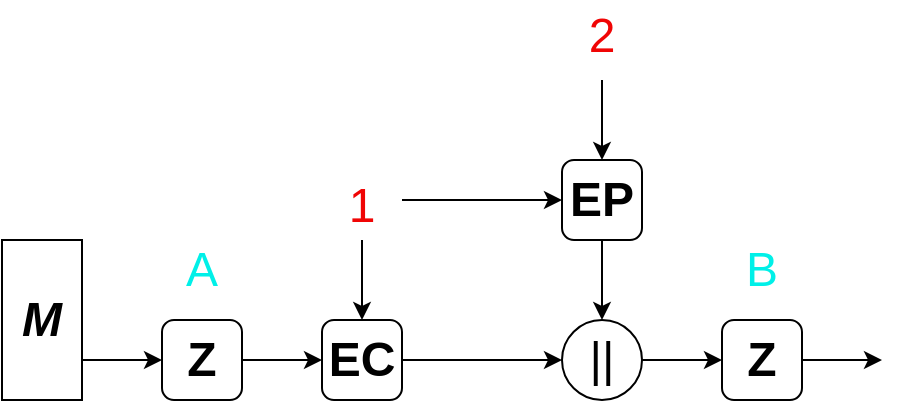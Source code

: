 <mxfile version="16.5.6" type="device"><diagram id="6rJp6Y7HxmsPbHZ5iD1P" name="Page-1"><mxGraphModel dx="1418" dy="786" grid="1" gridSize="10" guides="1" tooltips="1" connect="1" arrows="1" fold="1" page="1" pageScale="1" pageWidth="827" pageHeight="1169" math="0" shadow="0"><root><mxCell id="0"/><mxCell id="1" parent="0"/><mxCell id="Co1LelEVzLdwh8RE53qo-1" value="&lt;font style=&quot;font-size: 24px&quot;&gt;&lt;i&gt;M&lt;/i&gt;&lt;/font&gt;" style="rounded=0;whiteSpace=wrap;html=1;fontStyle=1" vertex="1" parent="1"><mxGeometry x="120" y="160" width="40" height="80" as="geometry"/></mxCell><mxCell id="Co1LelEVzLdwh8RE53qo-3" value="&lt;b&gt;Z&lt;/b&gt;" style="rounded=1;whiteSpace=wrap;html=1;fontSize=24;" vertex="1" parent="1"><mxGeometry x="200" y="200" width="40" height="40" as="geometry"/></mxCell><mxCell id="Co1LelEVzLdwh8RE53qo-4" value="A" style="text;html=1;strokeColor=none;fillColor=none;align=center;verticalAlign=middle;whiteSpace=wrap;rounded=0;fontSize=24;fontColor=#00F0E8;" vertex="1" parent="1"><mxGeometry x="200" y="160" width="40" height="30" as="geometry"/></mxCell><mxCell id="Co1LelEVzLdwh8RE53qo-5" value="&lt;b&gt;EC&lt;/b&gt;" style="rounded=1;whiteSpace=wrap;html=1;fontSize=24;" vertex="1" parent="1"><mxGeometry x="280" y="200" width="40" height="40" as="geometry"/></mxCell><mxCell id="Co1LelEVzLdwh8RE53qo-6" value="&lt;b&gt;EP&lt;/b&gt;" style="rounded=1;whiteSpace=wrap;html=1;fontSize=24;" vertex="1" parent="1"><mxGeometry x="400" y="120" width="40" height="40" as="geometry"/></mxCell><mxCell id="Co1LelEVzLdwh8RE53qo-7" value="||" style="ellipse;whiteSpace=wrap;html=1;aspect=fixed;fontSize=24;fontColor=default;" vertex="1" parent="1"><mxGeometry x="400" y="200" width="40" height="40" as="geometry"/></mxCell><mxCell id="Co1LelEVzLdwh8RE53qo-9" value="&lt;b&gt;Z&lt;/b&gt;" style="rounded=1;whiteSpace=wrap;html=1;fontSize=24;" vertex="1" parent="1"><mxGeometry x="480" y="200" width="40" height="40" as="geometry"/></mxCell><mxCell id="Co1LelEVzLdwh8RE53qo-10" value="B" style="text;html=1;strokeColor=none;fillColor=none;align=center;verticalAlign=middle;whiteSpace=wrap;rounded=0;fontSize=24;fontColor=#00F0E8;" vertex="1" parent="1"><mxGeometry x="480" y="160" width="40" height="30" as="geometry"/></mxCell><mxCell id="Co1LelEVzLdwh8RE53qo-11" value="" style="endArrow=classic;html=1;rounded=0;fontSize=24;fontColor=default;exitX=1;exitY=0.75;exitDx=0;exitDy=0;entryX=0;entryY=0.5;entryDx=0;entryDy=0;" edge="1" parent="1" source="Co1LelEVzLdwh8RE53qo-1" target="Co1LelEVzLdwh8RE53qo-3"><mxGeometry width="50" height="50" relative="1" as="geometry"><mxPoint x="160" y="340" as="sourcePoint"/><mxPoint x="210" y="290" as="targetPoint"/></mxGeometry></mxCell><mxCell id="Co1LelEVzLdwh8RE53qo-12" value="" style="endArrow=classic;html=1;rounded=0;fontSize=24;fontColor=default;entryX=0;entryY=0.5;entryDx=0;entryDy=0;exitX=1;exitY=0.5;exitDx=0;exitDy=0;" edge="1" parent="1" source="Co1LelEVzLdwh8RE53qo-3" target="Co1LelEVzLdwh8RE53qo-5"><mxGeometry width="50" height="50" relative="1" as="geometry"><mxPoint x="260" y="310" as="sourcePoint"/><mxPoint x="310" y="260" as="targetPoint"/></mxGeometry></mxCell><mxCell id="Co1LelEVzLdwh8RE53qo-13" value="" style="endArrow=classic;html=1;rounded=0;fontSize=24;fontColor=default;entryX=0.5;entryY=0;entryDx=0;entryDy=0;" edge="1" parent="1" target="Co1LelEVzLdwh8RE53qo-5"><mxGeometry width="50" height="50" relative="1" as="geometry"><mxPoint x="300" y="160" as="sourcePoint"/><mxPoint x="360" y="40" as="targetPoint"/></mxGeometry></mxCell><mxCell id="Co1LelEVzLdwh8RE53qo-14" value="" style="endArrow=classic;html=1;rounded=0;fontSize=24;fontColor=default;entryX=0;entryY=0.5;entryDx=0;entryDy=0;" edge="1" parent="1" target="Co1LelEVzLdwh8RE53qo-6"><mxGeometry width="50" height="50" relative="1" as="geometry"><mxPoint x="320" y="140" as="sourcePoint"/><mxPoint x="390" y="110" as="targetPoint"/></mxGeometry></mxCell><mxCell id="Co1LelEVzLdwh8RE53qo-15" value="" style="endArrow=classic;html=1;rounded=0;fontSize=24;fontColor=default;entryX=0.5;entryY=0;entryDx=0;entryDy=0;" edge="1" parent="1" target="Co1LelEVzLdwh8RE53qo-6"><mxGeometry width="50" height="50" relative="1" as="geometry"><mxPoint x="420" y="80" as="sourcePoint"/><mxPoint x="450" y="20" as="targetPoint"/></mxGeometry></mxCell><mxCell id="Co1LelEVzLdwh8RE53qo-16" value="" style="endArrow=classic;html=1;rounded=0;fontSize=24;fontColor=default;exitX=0.5;exitY=1;exitDx=0;exitDy=0;entryX=0.5;entryY=0;entryDx=0;entryDy=0;" edge="1" parent="1" source="Co1LelEVzLdwh8RE53qo-6" target="Co1LelEVzLdwh8RE53qo-7"><mxGeometry width="50" height="50" relative="1" as="geometry"><mxPoint x="380" y="330" as="sourcePoint"/><mxPoint x="430" y="280" as="targetPoint"/></mxGeometry></mxCell><mxCell id="Co1LelEVzLdwh8RE53qo-17" value="" style="endArrow=classic;html=1;rounded=0;fontSize=24;fontColor=default;entryX=0;entryY=0.5;entryDx=0;entryDy=0;exitX=1;exitY=0.5;exitDx=0;exitDy=0;" edge="1" parent="1" source="Co1LelEVzLdwh8RE53qo-5" target="Co1LelEVzLdwh8RE53qo-7"><mxGeometry width="50" height="50" relative="1" as="geometry"><mxPoint x="360" y="330" as="sourcePoint"/><mxPoint x="410" y="280" as="targetPoint"/></mxGeometry></mxCell><mxCell id="Co1LelEVzLdwh8RE53qo-18" value="" style="endArrow=classic;html=1;rounded=0;fontSize=24;fontColor=default;entryX=0;entryY=0.5;entryDx=0;entryDy=0;exitX=1;exitY=0.5;exitDx=0;exitDy=0;" edge="1" parent="1" source="Co1LelEVzLdwh8RE53qo-7" target="Co1LelEVzLdwh8RE53qo-9"><mxGeometry width="50" height="50" relative="1" as="geometry"><mxPoint x="440" y="320" as="sourcePoint"/><mxPoint x="490" y="270" as="targetPoint"/></mxGeometry></mxCell><mxCell id="Co1LelEVzLdwh8RE53qo-19" value="&lt;font color=&quot;#f00505&quot;&gt;1&lt;/font&gt;" style="text;html=1;strokeColor=none;fillColor=none;align=center;verticalAlign=middle;whiteSpace=wrap;rounded=0;fontSize=24;fontColor=#00F0E8;" vertex="1" parent="1"><mxGeometry x="280" y="125" width="40" height="35" as="geometry"/></mxCell><mxCell id="Co1LelEVzLdwh8RE53qo-20" value="&lt;font color=&quot;#f00505&quot;&gt;2&lt;/font&gt;" style="text;html=1;strokeColor=none;fillColor=none;align=center;verticalAlign=middle;whiteSpace=wrap;rounded=0;fontSize=24;fontColor=#00F0E8;" vertex="1" parent="1"><mxGeometry x="400" y="40" width="40" height="35" as="geometry"/></mxCell><mxCell id="Co1LelEVzLdwh8RE53qo-21" value="" style="endArrow=classic;html=1;rounded=0;fontSize=24;fontColor=#F00505;exitX=1;exitY=0.5;exitDx=0;exitDy=0;" edge="1" parent="1" source="Co1LelEVzLdwh8RE53qo-9"><mxGeometry width="50" height="50" relative="1" as="geometry"><mxPoint x="580" y="230" as="sourcePoint"/><mxPoint x="560" y="220" as="targetPoint"/></mxGeometry></mxCell></root></mxGraphModel></diagram></mxfile>